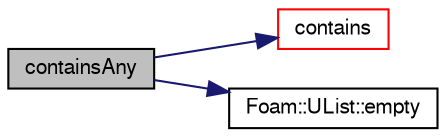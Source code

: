 digraph "containsAny"
{
  bgcolor="transparent";
  edge [fontname="FreeSans",fontsize="10",labelfontname="FreeSans",labelfontsize="10"];
  node [fontname="FreeSans",fontsize="10",shape=record];
  rankdir="LR";
  Node1071 [label="containsAny",height=0.2,width=0.4,color="black", fillcolor="grey75", style="filled", fontcolor="black"];
  Node1071 -> Node1072 [color="midnightblue",fontsize="10",style="solid",fontname="FreeSans"];
  Node1072 [label="contains",height=0.2,width=0.4,color="red",URL="$a27102.html#a7e701fa094ffe47c254aea533b94b572",tooltip="Contains point? (inside or on edge) "];
  Node1071 -> Node1076 [color="midnightblue",fontsize="10",style="solid",fontname="FreeSans"];
  Node1076 [label="Foam::UList::empty",height=0.2,width=0.4,color="black",URL="$a25698.html#a644718bb2fb240de962dc3c9a1fdf0dc",tooltip="Return true if the UList is empty (ie, size() is zero). "];
}
